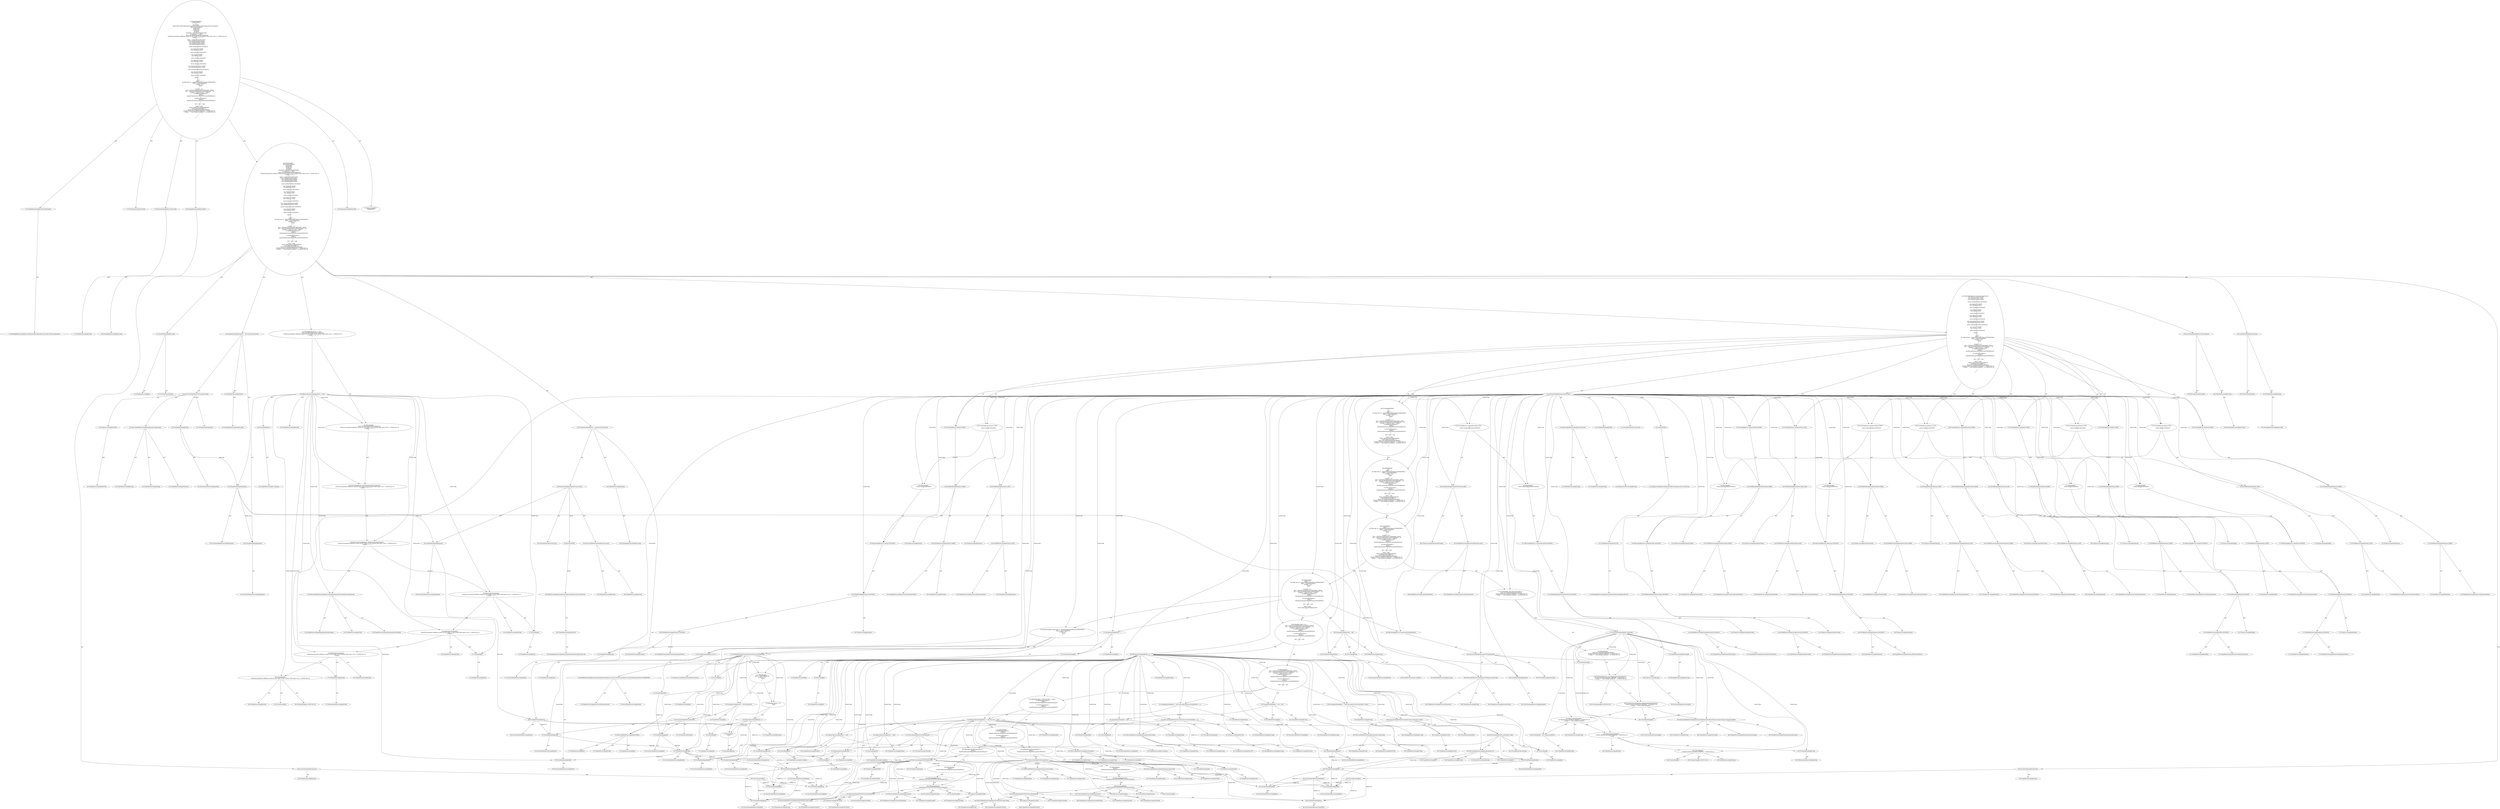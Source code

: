 digraph "parseString#?,String" {
0 [label="27:CtTypeReferenceImpl@StatisticalParameter" shape=ellipse]
1 [label="27:CtPackageReferenceImpl@org.optimizationBenchmarking.utils.math.statistics.parameters" shape=ellipse]
2 [label="27:CtVirtualElement@parseString" shape=ellipse]
3 [label="27:CtParameterImpl@final String string" shape=ellipse]
4 [label="27:CtTypeReferenceImpl@String" shape=ellipse]
5 [label="28:CtTypeReferenceImpl@Exception" shape=ellipse]
6 [label="28:CtPackageReferenceImpl@java.lang" shape=ellipse]
7 [label="29:CtTypeReferenceImpl@String" shape=ellipse]
8 [label="29:CtPackageReferenceImpl@java.lang" shape=ellipse]
9 [label="29:CtVirtualElement@prepared" shape=ellipse]
10 [label="29:CtLocalVariableImpl@final String prepared" shape=ellipse]
11 [label="30:CtTypeReferenceImpl@String" shape=ellipse]
12 [label="30:CtPackageReferenceImpl@java.lang" shape=ellipse]
13 [label="30:CtVirtualElement@lower" shape=ellipse]
14 [label="30:CtLocalVariableImpl@String lower" shape=ellipse]
15 [label="30:CtVirtualElement@first" shape=ellipse]
16 [label="30:CtLocalVariableImpl@String first" shape=ellipse]
17 [label="30:CtTypeReferenceImpl@String" shape=ellipse]
18 [label="30:CtVirtualElement@last" shape=ellipse]
19 [label="30:CtLocalVariableImpl@String last" shape=ellipse]
20 [label="30:CtTypeReferenceImpl@String" shape=ellipse]
21 [label="31:CtTypeReferenceImpl@int" shape=ellipse]
22 [label="31:CtVirtualElement@index" shape=ellipse]
23 [label="31:CtLocalVariableImpl@int index" shape=ellipse]
24 [label="33:CtVariableWriteImpl@prepared" shape=ellipse]
25 [label="33:CtLocalVariableReferenceImpl@prepared" shape=ellipse]
26 [label="33:CtExecutableReferenceImpl@prepare(java.lang.String)" shape=ellipse]
27 [label="33:CtTypeReferenceImpl@TextUtils" shape=ellipse]
28 [label="33:CtTypeReferenceImpl@String" shape=ellipse]
29 [label="33:CtTypeReferenceImpl@String" shape=ellipse]
30 [label="33:CtVirtualElement@prepare" shape=ellipse]
31 [label="33:CtTypeAccessImpl@TextUtils" shape=ellipse]
32 [label="33:CtTypeReferenceImpl@TextUtils" shape=ellipse]
33 [label="33:CtVariableReadImpl@string" shape=ellipse]
34 [label="33:CtParameterReferenceImpl@string" shape=ellipse]
35 [label="33:CtInvocationImpl@TextUtils.prepare(string)" shape=ellipse]
36 [label="33:CtTypeReferenceImpl@String" shape=ellipse]
37 [label="33:CtPackageReferenceImpl@java.lang" shape=ellipse]
38 [label="33:CtAssignmentImpl@prepared = TextUtils.prepare(string)" shape=ellipse]
39 [label="34:CtVariableReadImpl@prepared" shape=ellipse]
40 [label="34:CtLocalVariableReferenceImpl@prepared" shape=ellipse]
41 [label="34:CtLiteralImpl@null" shape=ellipse]
42 [label="34:CtTypeReferenceImpl@<nulltype>" shape=ellipse]
43 [label="34:CtBinaryOperatorImpl@prepared == null" shape=ellipse]
44 [label="34:CtTypeReferenceImpl@boolean" shape=ellipse]
45 [label="35:CtExecutableReferenceImpl@java.lang.IllegalArgumentException(java.lang.String)" shape=ellipse]
46 [label="35:CtTypeReferenceImpl@IllegalArgumentException" shape=ellipse]
47 [label="35:CtTypeReferenceImpl@IllegalArgumentException" shape=ellipse]
48 [label="35:CtTypeReferenceImpl@String" shape=ellipse]
49 [label="36:CtLiteralImpl@// 
\"Statistical parameter definition cannot be null, empty, or just contain white space, but is '\"// $NON-NLS-1$
" shape=ellipse]
50 [label="36:CtTypeReferenceImpl@String" shape=ellipse]
51 [label="35:CtCommentImpl@// " shape=ellipse]
52 [label="36:CtCommentImpl@// $NON-NLS-1$" shape=ellipse]
53 [label="37:CtVariableReadImpl@string" shape=ellipse]
54 [label="37:CtParameterReferenceImpl@string" shape=ellipse]
55 [label="35:CtBinaryOperatorImpl@(// 
\"Statistical parameter definition cannot be null, empty, or just contain white space, but is '\"// $NON-NLS-1$
 + string)" shape=ellipse]
56 [label="35:CtTypeReferenceImpl@String" shape=ellipse]
57 [label="37:CtLiteralImpl@'\''" shape=ellipse]
58 [label="37:CtTypeReferenceImpl@char" shape=ellipse]
59 [label="35:CtBinaryOperatorImpl@((// 
\"Statistical parameter definition cannot be null, empty, or just contain white space, but is '\"// $NON-NLS-1$
 + string) + '\'')" shape=ellipse]
60 [label="35:CtTypeReferenceImpl@String" shape=ellipse]
61 [label="37:CtLiteralImpl@'.'" shape=ellipse]
62 [label="37:CtTypeReferenceImpl@char" shape=ellipse]
63 [label="35:CtBinaryOperatorImpl@((// 
\"Statistical parameter definition cannot be null, empty, or just contain white space, but is '\"// $NON-NLS-1$
 + string) + '\'') + '.'" shape=ellipse]
64 [label="35:CtTypeReferenceImpl@String" shape=ellipse]
65 [label="35:CtConstructorCallImpl@new IllegalArgumentException(((// 
\"Statistical parameter definition cannot be null, empty, or just contain white space, but is '\"// $NON-NLS-1$
 + string) + '\'') + '.')" shape=ellipse]
66 [label="35:CtThrowImpl@throw new IllegalArgumentException(((// 
\"Statistical parameter definition cannot be null, empty, or just contain white space, but is '\"// $NON-NLS-1$
 + string) + '\'') + '.')" shape=ellipse]
67 [label="34:CtBlockImpl@\{
    throw new IllegalArgumentException(((// 
    \"Statistical parameter definition cannot be null, empty, or just contain white space, but is '\"// $NON-NLS-1$
     + string) + '\'') + '.');
\}" shape=ellipse]
68 [label="34:CtIfImpl@if (prepared == null) \{
    throw new IllegalArgumentException(((// 
    \"Statistical parameter definition cannot be null, empty, or just contain white space, but is '\"// $NON-NLS-1$
     + string) + '\'') + '.');
\}" shape=ellipse]
69 [label="40:CtVariableWriteImpl@lower" shape=ellipse]
70 [label="40:CtLocalVariableReferenceImpl@lower" shape=ellipse]
71 [label="40:CtExecutableReferenceImpl@toLowerCase()" shape=ellipse]
72 [label="40:CtTypeReferenceImpl@String" shape=ellipse]
73 [label="40:CtTypeReferenceImpl@String" shape=ellipse]
74 [label="40:CtVirtualElement@toLowerCase" shape=ellipse]
75 [label="40:CtVariableReadImpl@prepared" shape=ellipse]
76 [label="40:CtLocalVariableReferenceImpl@prepared" shape=ellipse]
77 [label="40:CtInvocationImpl@prepared.toLowerCase()" shape=ellipse]
78 [label="40:CtTypeReferenceImpl@String" shape=ellipse]
79 [label="40:CtPackageReferenceImpl@java.lang" shape=ellipse]
80 [label="40:CtAssignmentImpl@lower = prepared.toLowerCase()" shape=ellipse]
81 [label="41:CtExecutableReferenceImpl@toLowerCase()" shape=ellipse]
82 [label="41:CtTypeReferenceImpl@String" shape=ellipse]
83 [label="41:CtTypeReferenceImpl@String" shape=ellipse]
84 [label="41:CtVirtualElement@toLowerCase" shape=ellipse]
85 [label="41:CtVariableReadImpl@string" shape=ellipse]
86 [label="41:CtParameterReferenceImpl@string" shape=ellipse]
87 [label="41:CtInvocationImpl@string.toLowerCase()" shape=ellipse]
88 [label="42:CtFieldReferenceImpl@ArithmeticMean.SHORT" shape=ellipse]
89 [label="42:CtTypeReferenceImpl@ArithmeticMean" shape=ellipse]
90 [label="42:CtTypeReferenceImpl@StatisticalParameterParser" shape=ellipse]
91 [label="42:CtFieldReadImpl@ArithmeticMean.SHORT" shape=ellipse]
92 [label="42:CtTypeAccessImpl@ArithmeticMean" shape=ellipse]
93 [label="42:CtCaseImpl@case ArithmeticMean.SHORT :" shape=ellipse]
94 [label="43:CtFieldReferenceImpl@ArithmeticMean.LONG" shape=ellipse]
95 [label="43:CtTypeReferenceImpl@ArithmeticMean" shape=ellipse]
96 [label="43:CtTypeReferenceImpl@StatisticalParameterParser" shape=ellipse]
97 [label="43:CtFieldReadImpl@ArithmeticMean.LONG" shape=ellipse]
98 [label="43:CtTypeAccessImpl@ArithmeticMean" shape=ellipse]
99 [label="43:CtCaseImpl@case ArithmeticMean.LONG :" shape=ellipse]
100 [label="44:CtFieldReferenceImpl@ArithmeticMean.OTHER" shape=ellipse]
101 [label="44:CtTypeReferenceImpl@ArithmeticMean" shape=ellipse]
102 [label="44:CtTypeReferenceImpl@StatisticalParameterParser" shape=ellipse]
103 [label="44:CtFieldReadImpl@ArithmeticMean.OTHER" shape=ellipse]
104 [label="44:CtTypeAccessImpl@ArithmeticMean" shape=ellipse]
105 [label="45:CtFieldReferenceImpl@ArithmeticMean.INSTANCE" shape=ellipse]
106 [label="45:CtTypeReferenceImpl@ArithmeticMean" shape=ellipse]
107 [label="45:CtTypeReferenceImpl@StatisticalParameterParser" shape=ellipse]
108 [label="45:CtFieldReadImpl@ArithmeticMean.INSTANCE" shape=ellipse]
109 [label="45:CtTypeAccessImpl@ArithmeticMean" shape=ellipse]
110 [label="45:CtReturnImpl@return ArithmeticMean.INSTANCE" shape=ellipse]
111 [label="44:CtBlockImpl@\{
    return ArithmeticMean.INSTANCE;
\}" shape=ellipse]
112 [label="44:CtCaseImpl@case ArithmeticMean.OTHER :
    \{
        return ArithmeticMean.INSTANCE;
    \}" shape=ellipse]
113 [label="47:CtFieldReferenceImpl@Maximum.SHORT" shape=ellipse]
114 [label="47:CtTypeReferenceImpl@Maximum" shape=ellipse]
115 [label="47:CtTypeReferenceImpl@StatisticalParameterParser" shape=ellipse]
116 [label="47:CtFieldReadImpl@Maximum.SHORT" shape=ellipse]
117 [label="47:CtTypeAccessImpl@Maximum" shape=ellipse]
118 [label="47:CtCaseImpl@case Maximum.SHORT :" shape=ellipse]
119 [label="48:CtFieldReferenceImpl@Maximum.LONG" shape=ellipse]
120 [label="48:CtTypeReferenceImpl@Maximum" shape=ellipse]
121 [label="48:CtTypeReferenceImpl@StatisticalParameterParser" shape=ellipse]
122 [label="48:CtFieldReadImpl@Maximum.LONG" shape=ellipse]
123 [label="48:CtTypeAccessImpl@Maximum" shape=ellipse]
124 [label="49:CtFieldReferenceImpl@Maximum.INSTANCE" shape=ellipse]
125 [label="49:CtTypeReferenceImpl@Maximum" shape=ellipse]
126 [label="49:CtTypeReferenceImpl@StatisticalParameterParser" shape=ellipse]
127 [label="49:CtFieldReadImpl@Maximum.INSTANCE" shape=ellipse]
128 [label="49:CtTypeAccessImpl@Maximum" shape=ellipse]
129 [label="49:CtReturnImpl@return Maximum.INSTANCE" shape=ellipse]
130 [label="48:CtBlockImpl@\{
    return Maximum.INSTANCE;
\}" shape=ellipse]
131 [label="48:CtCaseImpl@case Maximum.LONG :
    \{
        return Maximum.INSTANCE;
    \}" shape=ellipse]
132 [label="51:CtFieldReferenceImpl@Median.SHORT" shape=ellipse]
133 [label="51:CtTypeReferenceImpl@Median" shape=ellipse]
134 [label="51:CtTypeReferenceImpl@StatisticalParameterParser" shape=ellipse]
135 [label="51:CtFieldReadImpl@Median.SHORT" shape=ellipse]
136 [label="51:CtTypeAccessImpl@Median" shape=ellipse]
137 [label="51:CtCaseImpl@case Median.SHORT :" shape=ellipse]
138 [label="52:CtFieldReferenceImpl@Median.LONG" shape=ellipse]
139 [label="52:CtTypeReferenceImpl@Median" shape=ellipse]
140 [label="52:CtTypeReferenceImpl@StatisticalParameterParser" shape=ellipse]
141 [label="52:CtFieldReadImpl@Median.LONG" shape=ellipse]
142 [label="52:CtTypeAccessImpl@Median" shape=ellipse]
143 [label="53:CtFieldReferenceImpl@Median.INSTANCE" shape=ellipse]
144 [label="53:CtTypeReferenceImpl@Median" shape=ellipse]
145 [label="53:CtTypeReferenceImpl@StatisticalParameterParser" shape=ellipse]
146 [label="53:CtFieldReadImpl@Median.INSTANCE" shape=ellipse]
147 [label="53:CtTypeAccessImpl@Median" shape=ellipse]
148 [label="53:CtReturnImpl@return Median.INSTANCE" shape=ellipse]
149 [label="52:CtBlockImpl@\{
    return Median.INSTANCE;
\}" shape=ellipse]
150 [label="52:CtCaseImpl@case Median.LONG :
    \{
        return Median.INSTANCE;
    \}" shape=ellipse]
151 [label="55:CtFieldReferenceImpl@Minimum.SHORT" shape=ellipse]
152 [label="55:CtTypeReferenceImpl@Minimum" shape=ellipse]
153 [label="55:CtTypeReferenceImpl@StatisticalParameterParser" shape=ellipse]
154 [label="55:CtFieldReadImpl@Minimum.SHORT" shape=ellipse]
155 [label="55:CtTypeAccessImpl@Minimum" shape=ellipse]
156 [label="55:CtCaseImpl@case Minimum.SHORT :" shape=ellipse]
157 [label="56:CtFieldReferenceImpl@Minimum.LONG" shape=ellipse]
158 [label="56:CtTypeReferenceImpl@Minimum" shape=ellipse]
159 [label="56:CtTypeReferenceImpl@StatisticalParameterParser" shape=ellipse]
160 [label="56:CtFieldReadImpl@Minimum.LONG" shape=ellipse]
161 [label="56:CtTypeAccessImpl@Minimum" shape=ellipse]
162 [label="57:CtFieldReferenceImpl@Minimum.INSTANCE" shape=ellipse]
163 [label="57:CtTypeReferenceImpl@Minimum" shape=ellipse]
164 [label="57:CtTypeReferenceImpl@StatisticalParameterParser" shape=ellipse]
165 [label="57:CtFieldReadImpl@Minimum.INSTANCE" shape=ellipse]
166 [label="57:CtTypeAccessImpl@Minimum" shape=ellipse]
167 [label="57:CtReturnImpl@return Minimum.INSTANCE" shape=ellipse]
168 [label="56:CtBlockImpl@\{
    return Minimum.INSTANCE;
\}" shape=ellipse]
169 [label="56:CtCaseImpl@case Minimum.LONG :
    \{
        return Minimum.INSTANCE;
    \}" shape=ellipse]
170 [label="59:CtFieldReferenceImpl@StandardDeviation.SHORT" shape=ellipse]
171 [label="59:CtTypeReferenceImpl@StandardDeviation" shape=ellipse]
172 [label="59:CtTypeReferenceImpl@StatisticalParameterParser" shape=ellipse]
173 [label="59:CtFieldReadImpl@StandardDeviation.SHORT" shape=ellipse]
174 [label="59:CtTypeAccessImpl@StandardDeviation" shape=ellipse]
175 [label="59:CtCaseImpl@case StandardDeviation.SHORT :" shape=ellipse]
176 [label="60:CtFieldReferenceImpl@StandardDeviation.LONG" shape=ellipse]
177 [label="60:CtTypeReferenceImpl@StandardDeviation" shape=ellipse]
178 [label="60:CtTypeReferenceImpl@StatisticalParameterParser" shape=ellipse]
179 [label="60:CtFieldReadImpl@StandardDeviation.LONG" shape=ellipse]
180 [label="60:CtTypeAccessImpl@StandardDeviation" shape=ellipse]
181 [label="61:CtFieldReferenceImpl@StandardDeviation.INSTANCE" shape=ellipse]
182 [label="61:CtTypeReferenceImpl@StandardDeviation" shape=ellipse]
183 [label="61:CtTypeReferenceImpl@StatisticalParameterParser" shape=ellipse]
184 [label="61:CtFieldReadImpl@StandardDeviation.INSTANCE" shape=ellipse]
185 [label="61:CtTypeAccessImpl@StandardDeviation" shape=ellipse]
186 [label="61:CtReturnImpl@return StandardDeviation.INSTANCE" shape=ellipse]
187 [label="60:CtBlockImpl@\{
    return StandardDeviation.INSTANCE;
\}" shape=ellipse]
188 [label="60:CtCaseImpl@case StandardDeviation.LONG :
    \{
        return StandardDeviation.INSTANCE;
    \}" shape=ellipse]
189 [label="63:CtFieldReferenceImpl@Variance.SHORT" shape=ellipse]
190 [label="63:CtTypeReferenceImpl@Variance" shape=ellipse]
191 [label="63:CtTypeReferenceImpl@StatisticalParameterParser" shape=ellipse]
192 [label="63:CtFieldReadImpl@Variance.SHORT" shape=ellipse]
193 [label="63:CtTypeAccessImpl@Variance" shape=ellipse]
194 [label="63:CtCaseImpl@case Variance.SHORT :" shape=ellipse]
195 [label="64:CtFieldReferenceImpl@Variance.LONG" shape=ellipse]
196 [label="64:CtTypeReferenceImpl@Variance" shape=ellipse]
197 [label="64:CtTypeReferenceImpl@StatisticalParameterParser" shape=ellipse]
198 [label="64:CtFieldReadImpl@Variance.LONG" shape=ellipse]
199 [label="64:CtTypeAccessImpl@Variance" shape=ellipse]
200 [label="65:CtFieldReferenceImpl@Variance.INSTANCE" shape=ellipse]
201 [label="65:CtTypeReferenceImpl@Variance" shape=ellipse]
202 [label="65:CtTypeReferenceImpl@StatisticalParameterParser" shape=ellipse]
203 [label="65:CtFieldReadImpl@Variance.INSTANCE" shape=ellipse]
204 [label="65:CtTypeAccessImpl@Variance" shape=ellipse]
205 [label="65:CtReturnImpl@return Variance.INSTANCE" shape=ellipse]
206 [label="64:CtBlockImpl@\{
    return Variance.INSTANCE;
\}" shape=ellipse]
207 [label="64:CtCaseImpl@case Variance.LONG :
    \{
        return Variance.INSTANCE;
    \}" shape=ellipse]
208 [label="71:CtVariableWriteImpl@index" shape=ellipse]
209 [label="71:CtLocalVariableReferenceImpl@index" shape=ellipse]
210 [label="71:CtLiteralImpl@1" shape=ellipse]
211 [label="71:CtTypeReferenceImpl@int" shape=ellipse]
212 [label="71:CtUnaryOperatorImpl@-1" shape=ellipse]
213 [label="71:CtTypeReferenceImpl@int" shape=ellipse]
214 [label="71:CtTypeReferenceImpl@int" shape=ellipse]
215 [label="71:CtAssignmentImpl@index = -1" shape=ellipse]
216 [label="72:CtTypeReferenceImpl@char" shape=ellipse]
217 [label="72:CtVirtualElement@ch" shape=ellipse]
218 [label="72:CtLocalVariableImpl@final char ch" shape=ellipse]
219 [label="72:CtFieldReferenceImpl@org.optimizationBenchmarking.utils.math.statistics.parameters.StatisticalParameterParser.SEPARATORS" shape=ellipse]
220 [label="72:CtTypeReferenceImpl@StatisticalParameterParser" shape=ellipse]
221 [label="72:CtArrayTypeReferenceImpl@char[]" shape=ellipse]
222 [label="72:CtFieldReadImpl@StatisticalParameterParser.SEPARATORS" shape=ellipse]
223 [label="72:CtTypeAccessImpl@StatisticalParameterParser" shape=ellipse]
224 [label="73:CtVariableWriteImpl@index" shape=ellipse]
225 [label="73:CtLocalVariableReferenceImpl@index" shape=ellipse]
226 [label="73:CtExecutableReferenceImpl@indexOf(int)" shape=ellipse]
227 [label="73:CtTypeReferenceImpl@String" shape=ellipse]
228 [label="73:CtTypeReferenceImpl@int" shape=ellipse]
229 [label="73:CtTypeReferenceImpl@int" shape=ellipse]
230 [label="73:CtVirtualElement@indexOf" shape=ellipse]
231 [label="73:CtVariableReadImpl@lower" shape=ellipse]
232 [label="73:CtLocalVariableReferenceImpl@lower" shape=ellipse]
233 [label="73:CtVariableReadImpl@ch" shape=ellipse]
234 [label="73:CtLocalVariableReferenceImpl@ch" shape=ellipse]
235 [label="73:CtInvocationImpl@lower.indexOf(ch)" shape=ellipse]
236 [label="73:CtTypeReferenceImpl@int" shape=ellipse]
237 [label="73:CtAssignmentImpl@index = lower.indexOf(ch)" shape=ellipse]
238 [label="74:CtVariableReadImpl@index" shape=ellipse]
239 [label="74:CtLocalVariableReferenceImpl@index" shape=ellipse]
240 [label="74:CtLiteralImpl@0" shape=ellipse]
241 [label="74:CtTypeReferenceImpl@int" shape=ellipse]
242 [label="74:CtBinaryOperatorImpl@index > 0" shape=ellipse]
243 [label="74:CtTypeReferenceImpl@boolean" shape=ellipse]
244 [label="75:CtBreakImpl@break" shape=ellipse]
245 [label="74:CtBlockImpl@\{
    break;
\}" shape=ellipse]
246 [label="74:CtIfImpl@if (index > 0) \{
    break;
\}" shape=ellipse]
247 [label="72:CtBlockImpl@\{
    index = lower.indexOf(ch);
    if (index > 0) \{
        break;
    \}
\}" shape=ellipse]
248 [label="72:CtForEachImpl@for (final char ch : StatisticalParameterParser.SEPARATORS) \{
    index = lower.indexOf(ch);
    if (index > 0) \{
        break;
    \}
\}" shape=ellipse]
249 [label="79:CtVariableReadImpl@index" shape=ellipse]
250 [label="79:CtLocalVariableReferenceImpl@index" shape=ellipse]
251 [label="79:CtLiteralImpl@0" shape=ellipse]
252 [label="79:CtTypeReferenceImpl@int" shape=ellipse]
253 [label="79:CtBinaryOperatorImpl@index > 0" shape=ellipse]
254 [label="79:CtTypeReferenceImpl@boolean" shape=ellipse]
255 [label="80:CtVariableWriteImpl@first" shape=ellipse]
256 [label="80:CtLocalVariableReferenceImpl@first" shape=ellipse]
257 [label="80:CtExecutableReferenceImpl@prepare(java.lang.String)" shape=ellipse]
258 [label="80:CtTypeReferenceImpl@TextUtils" shape=ellipse]
259 [label="80:CtTypeReferenceImpl@String" shape=ellipse]
260 [label="80:CtTypeReferenceImpl@String" shape=ellipse]
261 [label="80:CtVirtualElement@prepare" shape=ellipse]
262 [label="80:CtTypeAccessImpl@TextUtils" shape=ellipse]
263 [label="80:CtTypeReferenceImpl@TextUtils" shape=ellipse]
264 [label="80:CtExecutableReferenceImpl@substring(int,int)" shape=ellipse]
265 [label="80:CtTypeReferenceImpl@String" shape=ellipse]
266 [label="80:CtTypeReferenceImpl@String" shape=ellipse]
267 [label="80:CtTypeReferenceImpl@int" shape=ellipse]
268 [label="80:CtTypeReferenceImpl@int" shape=ellipse]
269 [label="80:CtVirtualElement@substring" shape=ellipse]
270 [label="80:CtVariableReadImpl@lower" shape=ellipse]
271 [label="80:CtLocalVariableReferenceImpl@lower" shape=ellipse]
272 [label="80:CtLiteralImpl@0" shape=ellipse]
273 [label="80:CtTypeReferenceImpl@int" shape=ellipse]
274 [label="80:CtVariableReadImpl@index" shape=ellipse]
275 [label="80:CtLocalVariableReferenceImpl@index" shape=ellipse]
276 [label="80:CtInvocationImpl@lower.substring(0, index)" shape=ellipse]
277 [label="80:CtInvocationImpl@TextUtils.prepare(lower.substring(0, index))" shape=ellipse]
278 [label="80:CtTypeReferenceImpl@String" shape=ellipse]
279 [label="80:CtPackageReferenceImpl@java.lang" shape=ellipse]
280 [label="80:CtAssignmentImpl@first = TextUtils.prepare(lower.substring(0, index))" shape=ellipse]
281 [label="81:CtVariableWriteImpl@last" shape=ellipse]
282 [label="81:CtLocalVariableReferenceImpl@last" shape=ellipse]
283 [label="81:CtExecutableReferenceImpl@prepare(java.lang.String)" shape=ellipse]
284 [label="81:CtTypeReferenceImpl@TextUtils" shape=ellipse]
285 [label="81:CtTypeReferenceImpl@String" shape=ellipse]
286 [label="81:CtTypeReferenceImpl@String" shape=ellipse]
287 [label="81:CtVirtualElement@prepare" shape=ellipse]
288 [label="81:CtTypeAccessImpl@TextUtils" shape=ellipse]
289 [label="81:CtTypeReferenceImpl@TextUtils" shape=ellipse]
290 [label="81:CtExecutableReferenceImpl@substring(int)" shape=ellipse]
291 [label="81:CtTypeReferenceImpl@String" shape=ellipse]
292 [label="81:CtTypeReferenceImpl@String" shape=ellipse]
293 [label="81:CtTypeReferenceImpl@int" shape=ellipse]
294 [label="81:CtVirtualElement@substring" shape=ellipse]
295 [label="81:CtVariableReadImpl@lower" shape=ellipse]
296 [label="81:CtLocalVariableReferenceImpl@lower" shape=ellipse]
297 [label="81:CtVariableReadImpl@index" shape=ellipse]
298 [label="81:CtLocalVariableReferenceImpl@index" shape=ellipse]
299 [label="81:CtLiteralImpl@1" shape=ellipse]
300 [label="81:CtTypeReferenceImpl@int" shape=ellipse]
301 [label="81:CtBinaryOperatorImpl@index + 1" shape=ellipse]
302 [label="81:CtTypeReferenceImpl@int" shape=ellipse]
303 [label="81:CtInvocationImpl@lower.substring(index + 1)" shape=ellipse]
304 [label="81:CtInvocationImpl@TextUtils.prepare(lower.substring(index + 1))" shape=ellipse]
305 [label="81:CtTypeReferenceImpl@String" shape=ellipse]
306 [label="81:CtPackageReferenceImpl@java.lang" shape=ellipse]
307 [label="81:CtAssignmentImpl@last = TextUtils.prepare(lower.substring(index + 1))" shape=ellipse]
308 [label="82:CtVariableReadImpl@first" shape=ellipse]
309 [label="82:CtLocalVariableReferenceImpl@first" shape=ellipse]
310 [label="82:CtLiteralImpl@null" shape=ellipse]
311 [label="82:CtTypeReferenceImpl@<nulltype>" shape=ellipse]
312 [label="82:CtBinaryOperatorImpl@(first != null)" shape=ellipse]
313 [label="82:CtTypeReferenceImpl@boolean" shape=ellipse]
314 [label="82:CtVariableReadImpl@last" shape=ellipse]
315 [label="82:CtLocalVariableReferenceImpl@last" shape=ellipse]
316 [label="82:CtLiteralImpl@null" shape=ellipse]
317 [label="82:CtTypeReferenceImpl@<nulltype>" shape=ellipse]
318 [label="82:CtBinaryOperatorImpl@(last != null)" shape=ellipse]
319 [label="82:CtTypeReferenceImpl@boolean" shape=ellipse]
320 [label="82:CtBinaryOperatorImpl@(first != null) && (last != null)" shape=ellipse]
321 [label="82:CtTypeReferenceImpl@boolean" shape=ellipse]
322 [label="83:CtExecutableReferenceImpl@equals(java.lang.String)" shape=ellipse]
323 [label="83:CtTypeReferenceImpl@SHORT" shape=ellipse]
324 [label="83:CtTypeReferenceImpl@boolean" shape=ellipse]
325 [label="83:CtTypeReferenceImpl@String" shape=ellipse]
326 [label="83:CtVirtualElement@equals" shape=ellipse]
327 [label="83:CtTypeAccessImpl@SHORT" shape=ellipse]
328 [label="83:CtTypeReferenceImpl@SHORT" shape=ellipse]
329 [label="83:CtVariableReadImpl@first" shape=ellipse]
330 [label="83:CtLocalVariableReferenceImpl@first" shape=ellipse]
331 [label="83:CtInvocationImpl@SHORT.equals(first)" shape=ellipse]
332 [label="84:CtExecutableReferenceImpl@getInstance()" shape=ellipse]
333 [label="84:CtTypeReferenceImpl@Quantile" shape=ellipse]
334 [label="84:CtTypeReferenceImpl@StatisticalParameter" shape=ellipse]
335 [label="84:CtVirtualElement@getInstance" shape=ellipse]
336 [label="84:CtTypeAccessImpl@Quantile" shape=ellipse]
337 [label="84:CtTypeReferenceImpl@Quantile" shape=ellipse]
338 [label="85:CtExecutableReferenceImpl@parseDouble(java.lang.String)" shape=ellipse]
339 [label="85:CtTypeReferenceImpl@INSTANCE" shape=ellipse]
340 [label="85:CtTypeReferenceImpl@String" shape=ellipse]
341 [label="85:CtVirtualElement@parseDouble" shape=ellipse]
342 [label="85:CtTypeAccessImpl@INSTANCE" shape=ellipse]
343 [label="85:CtTypeReferenceImpl@INSTANCE" shape=ellipse]
344 [label="85:CtVariableReadImpl@last" shape=ellipse]
345 [label="85:CtLocalVariableReferenceImpl@last" shape=ellipse]
346 [label="85:CtInvocationImpl@INSTANCE.parseDouble(last)" shape=ellipse]
347 [label="84:CtInvocationImpl@// 
Quantile.getInstance(INSTANCE.parseDouble(last))" shape=ellipse]
348 [label="84:CtCommentImpl@// " shape=ellipse]
349 [label="84:CtReturnImpl@return // 
Quantile.getInstance(INSTANCE.parseDouble(last))" shape=ellipse]
350 [label="83:CtBlockImpl@\{
    return // 
    Quantile.getInstance(INSTANCE.parseDouble(last));
\}" shape=ellipse]
351 [label="83:CtIfImpl@if (SHORT.equals(first)) \{
    return // 
    Quantile.getInstance(INSTANCE.parseDouble(last));
\}" shape=ellipse]
352 [label="87:CtExecutableReferenceImpl@equals(java.lang.String)" shape=ellipse]
353 [label="87:CtTypeReferenceImpl@LONG" shape=ellipse]
354 [label="87:CtTypeReferenceImpl@boolean" shape=ellipse]
355 [label="87:CtTypeReferenceImpl@String" shape=ellipse]
356 [label="87:CtVirtualElement@equals" shape=ellipse]
357 [label="87:CtTypeAccessImpl@LONG" shape=ellipse]
358 [label="87:CtTypeReferenceImpl@LONG" shape=ellipse]
359 [label="87:CtVariableReadImpl@last" shape=ellipse]
360 [label="87:CtLocalVariableReferenceImpl@last" shape=ellipse]
361 [label="87:CtInvocationImpl@LONG.equals(last)" shape=ellipse]
362 [label="88:CtExecutableReferenceImpl@getInstance()" shape=ellipse]
363 [label="88:CtTypeReferenceImpl@Quantile" shape=ellipse]
364 [label="88:CtTypeReferenceImpl@StatisticalParameter" shape=ellipse]
365 [label="88:CtVirtualElement@getInstance" shape=ellipse]
366 [label="88:CtTypeAccessImpl@Quantile" shape=ellipse]
367 [label="88:CtTypeReferenceImpl@Quantile" shape=ellipse]
368 [label="89:CtExecutableReferenceImpl@parseDouble(java.lang.String)" shape=ellipse]
369 [label="89:CtTypeReferenceImpl@INSTANCE" shape=ellipse]
370 [label="89:CtTypeReferenceImpl@String" shape=ellipse]
371 [label="89:CtVirtualElement@parseDouble" shape=ellipse]
372 [label="89:CtTypeAccessImpl@INSTANCE" shape=ellipse]
373 [label="89:CtTypeReferenceImpl@INSTANCE" shape=ellipse]
374 [label="89:CtVariableReadImpl@first" shape=ellipse]
375 [label="89:CtLocalVariableReferenceImpl@first" shape=ellipse]
376 [label="89:CtInvocationImpl@INSTANCE.parseDouble(first)" shape=ellipse]
377 [label="88:CtInvocationImpl@// 
Quantile.getInstance(INSTANCE.parseDouble(first))" shape=ellipse]
378 [label="88:CtCommentImpl@// " shape=ellipse]
379 [label="88:CtReturnImpl@return // 
Quantile.getInstance(INSTANCE.parseDouble(first))" shape=ellipse]
380 [label="87:CtBlockImpl@\{
    return // 
    Quantile.getInstance(INSTANCE.parseDouble(first));
\}" shape=ellipse]
381 [label="87:CtIfImpl@if (LONG.equals(last)) \{
    return // 
    Quantile.getInstance(INSTANCE.parseDouble(first));
\}" shape=ellipse]
382 [label="82:CtBlockImpl@\{
    if (SHORT.equals(first)) \{
        return // 
        Quantile.getInstance(INSTANCE.parseDouble(last));
    \}
    if (LONG.equals(last)) \{
        return // 
        Quantile.getInstance(INSTANCE.parseDouble(first));
    \}
\}" shape=ellipse]
383 [label="82:CtIfImpl@if ((first != null) && (last != null)) \{
    if (SHORT.equals(first)) \{
        return // 
        Quantile.getInstance(INSTANCE.parseDouble(last));
    \}
    if (LONG.equals(last)) \{
        return // 
        Quantile.getInstance(INSTANCE.parseDouble(first));
    \}
\}" shape=ellipse]
384 [label="92:CtVariableWriteImpl@first" shape=ellipse]
385 [label="92:CtLocalVariableReferenceImpl@first" shape=ellipse]
386 [label="92:CtVariableWriteImpl@last" shape=ellipse]
387 [label="92:CtLocalVariableReferenceImpl@last" shape=ellipse]
388 [label="92:CtLiteralImpl@null" shape=ellipse]
389 [label="92:CtTypeReferenceImpl@<nulltype>" shape=ellipse]
390 [label="92:CtTypeReferenceImpl@String" shape=ellipse]
391 [label="92:CtPackageReferenceImpl@java.lang" shape=ellipse]
392 [label="92:CtAssignmentImpl@last = null" shape=ellipse]
393 [label="92:CtTypeReferenceImpl@String" shape=ellipse]
394 [label="92:CtPackageReferenceImpl@java.lang" shape=ellipse]
395 [label="92:CtAssignmentImpl@first = last = null" shape=ellipse]
396 [label="79:CtBlockImpl@\{
    first = TextUtils.prepare(lower.substring(0, index));
    last = TextUtils.prepare(lower.substring(index + 1));
    if ((first != null) && (last != null)) \{
        if (SHORT.equals(first)) \{
            return // 
            Quantile.getInstance(INSTANCE.parseDouble(last));
        \}
        if (LONG.equals(last)) \{
            return // 
            Quantile.getInstance(INSTANCE.parseDouble(first));
        \}
    \}
    first = last = null;
\}" shape=ellipse]
397 [label="79:CtIfImpl@if (index > 0) \{
    first = TextUtils.prepare(lower.substring(0, index));
    last = TextUtils.prepare(lower.substring(index + 1));
    if ((first != null) && (last != null)) \{
        if (SHORT.equals(first)) \{
            return // 
            Quantile.getInstance(INSTANCE.parseDouble(last));
        \}
        if (LONG.equals(last)) \{
            return // 
            Quantile.getInstance(INSTANCE.parseDouble(first));
        \}
    \}
    first = last = null;
\}" shape=ellipse]
398 [label="94:CtVariableWriteImpl@lower" shape=ellipse]
399 [label="94:CtLocalVariableReferenceImpl@lower" shape=ellipse]
400 [label="94:CtLiteralImpl@null" shape=ellipse]
401 [label="94:CtTypeReferenceImpl@<nulltype>" shape=ellipse]
402 [label="94:CtTypeReferenceImpl@String" shape=ellipse]
403 [label="94:CtPackageReferenceImpl@java.lang" shape=ellipse]
404 [label="94:CtAssignmentImpl@lower = null" shape=ellipse]
405 [label="96:CtExecutableReferenceImpl@parseString(java.lang.String)" shape=ellipse]
406 [label="96:CtTypeReferenceImpl@InstanceParser" shape=ellipse]
407 [label="96:CtTypeReferenceImpl@StatisticalParameter" shape=ellipse]
408 [label="96:CtTypeReferenceImpl@String" shape=ellipse]
409 [label="96:CtVirtualElement@parseString" shape=ellipse]
410 [label="96:CtSuperAccessImpl@super" shape=ellipse]
411 [label="96:CtLocalVariableReferenceImpl@" shape=ellipse]
412 [label="96:CtVariableReadImpl@prepared" shape=ellipse]
413 [label="96:CtLocalVariableReferenceImpl@prepared" shape=ellipse]
414 [label="96:CtInvocationImpl@super.parseString(prepared)" shape=ellipse]
415 [label="96:CtReturnImpl@return super.parseString(prepared)" shape=ellipse]
416 [label="69:CtBlockImpl@\{
    index = -1;
    for (final char ch : StatisticalParameterParser.SEPARATORS) \{
        index = lower.indexOf(ch);
        if (index > 0) \{
            break;
        \}
    \}
    if (index > 0) \{
        first = TextUtils.prepare(lower.substring(0, index));
        last = TextUtils.prepare(lower.substring(index + 1));
        if ((first != null) && (last != null)) \{
            if (SHORT.equals(first)) \{
                return // 
                Quantile.getInstance(INSTANCE.parseDouble(last));
            \}
            if (LONG.equals(last)) \{
                return // 
                Quantile.getInstance(INSTANCE.parseDouble(first));
            \}
        \}
        first = last = null;
    \}
    lower = null;
    return super.parseString(prepared);
\}" shape=ellipse]
417 [label="97:CtVirtualElement@t" shape=ellipse]
418 [label="97:CtTypeReferenceImpl@Throwable" shape=ellipse]
419 [label="97:CtPackageReferenceImpl@java.lang" shape=ellipse]
420 [label="97:CtCatchVariableImpl@final Throwable t" shape=ellipse]
421 [label="98:CtExecutableReferenceImpl@java.lang.IllegalArgumentException(java.lang.String,java.lang.Throwable)" shape=ellipse]
422 [label="98:CtTypeReferenceImpl@IllegalArgumentException" shape=ellipse]
423 [label="98:CtTypeReferenceImpl@IllegalArgumentException" shape=ellipse]
424 [label="98:CtTypeReferenceImpl@String" shape=ellipse]
425 [label="98:CtTypeReferenceImpl@Throwable" shape=ellipse]
426 [label="99:CtLiteralImpl@// 
\"Invalid statistical parameter definition: '\"// $NON-NLS-1$
" shape=ellipse]
427 [label="99:CtTypeReferenceImpl@String" shape=ellipse]
428 [label="98:CtCommentImpl@// " shape=ellipse]
429 [label="99:CtCommentImpl@// $NON-NLS-1$" shape=ellipse]
430 [label="100:CtVariableReadImpl@string" shape=ellipse]
431 [label="100:CtParameterReferenceImpl@string" shape=ellipse]
432 [label="98:CtBinaryOperatorImpl@(// 
\"Invalid statistical parameter definition: '\"// $NON-NLS-1$
 + string)" shape=ellipse]
433 [label="98:CtTypeReferenceImpl@String" shape=ellipse]
434 [label="100:CtLiteralImpl@\"' (see causing exception).\"" shape=ellipse]
435 [label="100:CtTypeReferenceImpl@String" shape=ellipse]
436 [label="98:CtBinaryOperatorImpl@(// 
\"Invalid statistical parameter definition: '\"// $NON-NLS-1$
 + string) + \"' (see causing exception).\"" shape=ellipse]
437 [label="98:CtTypeReferenceImpl@String" shape=ellipse]
438 [label="100:CtVariableReadImpl@t" shape=ellipse]
439 [label="100:CtCatchVariableReferenceImpl@t" shape=ellipse]
440 [label="98:CtConstructorCallImpl@new IllegalArgumentException((// 
\"Invalid statistical parameter definition: '\"// $NON-NLS-1$
 + string) + \"' (see causing exception).\", t)" shape=ellipse]
441 [label="98:CtThrowImpl@throw new IllegalArgumentException((// 
\"Invalid statistical parameter definition: '\"// $NON-NLS-1$
 + string) + \"' (see causing exception).\", t)// $NON-NLS-1$
" shape=ellipse]
442 [label="100:CtCommentImpl@// $NON-NLS-1$" shape=ellipse]
443 [label="97:CtBlockImpl@\{
    throw new IllegalArgumentException((// 
    \"Invalid statistical parameter definition: '\"// $NON-NLS-1$
     + string) + \"' (see causing exception).\", t);// $NON-NLS-1$

\}" shape=ellipse]
444 [label="97:CtCatchImpl@ catch (final Throwable t) \{
    throw new IllegalArgumentException((// 
    \"Invalid statistical parameter definition: '\"// $NON-NLS-1$
     + string) + \"' (see causing exception).\", t);// $NON-NLS-1$

\}" shape=ellipse]
445 [label="69:CtTryImpl@try \{
    index = -1;
    for (final char ch : StatisticalParameterParser.SEPARATORS) \{
        index = lower.indexOf(ch);
        if (index > 0) \{
            break;
        \}
    \}
    if (index > 0) \{
        first = TextUtils.prepare(lower.substring(0, index));
        last = TextUtils.prepare(lower.substring(index + 1));
        if ((first != null) && (last != null)) \{
            if (SHORT.equals(first)) \{
                return // 
                Quantile.getInstance(INSTANCE.parseDouble(last));
            \}
            if (LONG.equals(last)) \{
                return // 
                Quantile.getInstance(INSTANCE.parseDouble(first));
            \}
        \}
        first = last = null;
    \}
    lower = null;
    return super.parseString(prepared);
\} catch (final Throwable t) \{
    throw new IllegalArgumentException((// 
    \"Invalid statistical parameter definition: '\"// $NON-NLS-1$
     + string) + \"' (see causing exception).\", t);// $NON-NLS-1$

\}" shape=ellipse]
446 [label="68:CtBlockImpl@\{
    try \{
        index = -1;
        for (final char ch : StatisticalParameterParser.SEPARATORS) \{
            index = lower.indexOf(ch);
            if (index > 0) \{
                break;
            \}
        \}
        if (index > 0) \{
            first = TextUtils.prepare(lower.substring(0, index));
            last = TextUtils.prepare(lower.substring(index + 1));
            if ((first != null) && (last != null)) \{
                if (SHORT.equals(first)) \{
                    return // 
                    Quantile.getInstance(INSTANCE.parseDouble(last));
                \}
                if (LONG.equals(last)) \{
                    return // 
                    Quantile.getInstance(INSTANCE.parseDouble(first));
                \}
            \}
            first = last = null;
        \}
        lower = null;
        return super.parseString(prepared);
    \} catch (final Throwable t) \{
        throw new IllegalArgumentException((// 
        \"Invalid statistical parameter definition: '\"// $NON-NLS-1$
         + string) + \"' (see causing exception).\", t);// $NON-NLS-1$

    \}
\}" shape=ellipse]
447 [label="68:CtCaseImpl@default :
    \{
        try \{
            index = -1;
            for (final char ch : StatisticalParameterParser.SEPARATORS) \{
                index = lower.indexOf(ch);
                if (index > 0) \{
                    break;
                \}
            \}
            if (index > 0) \{
                first = TextUtils.prepare(lower.substring(0, index));
                last = TextUtils.prepare(lower.substring(index + 1));
                if ((first != null) && (last != null)) \{
                    if (SHORT.equals(first)) \{
                        return // 
                        Quantile.getInstance(INSTANCE.parseDouble(last));
                    \}
                    if (LONG.equals(last)) \{
                        return // 
                        Quantile.getInstance(INSTANCE.parseDouble(first));
                    \}
                \}
                first = last = null;
            \}
            lower = null;
            return super.parseString(prepared);
        \} catch (final Throwable t) \{
            throw new IllegalArgumentException((// 
            \"Invalid statistical parameter definition: '\"// $NON-NLS-1$
             + string) + \"' (see causing exception).\", t);// $NON-NLS-1$

        \}
    \}" shape=ellipse]
448 [label="41:CtSwitchImpl@switch (string.toLowerCase()) \{
    case ArithmeticMean.SHORT :
    case ArithmeticMean.LONG :
    case ArithmeticMean.OTHER :
        \{
            return ArithmeticMean.INSTANCE;
        \}
    case Maximum.SHORT :
    case Maximum.LONG :
        \{
            return Maximum.INSTANCE;
        \}
    case Median.SHORT :
    case Median.LONG :
        \{
            return Median.INSTANCE;
        \}
    case Minimum.SHORT :
    case Minimum.LONG :
        \{
            return Minimum.INSTANCE;
        \}
    case StandardDeviation.SHORT :
    case StandardDeviation.LONG :
        \{
            return StandardDeviation.INSTANCE;
        \}
    case Variance.SHORT :
    case Variance.LONG :
        \{
            return Variance.INSTANCE;
        \}
    default :
        \{
            try \{
                index = -1;
                for (final char ch : StatisticalParameterParser.SEPARATORS) \{
                    index = lower.indexOf(ch);
                    if (index > 0) \{
                        break;
                    \}
                \}
                if (index > 0) \{
                    first = TextUtils.prepare(lower.substring(0, index));
                    last = TextUtils.prepare(lower.substring(index + 1));
                    if ((first != null) && (last != null)) \{
                        if (SHORT.equals(first)) \{
                            return // 
                            Quantile.getInstance(INSTANCE.parseDouble(last));
                        \}
                        if (LONG.equals(last)) \{
                            return // 
                            Quantile.getInstance(INSTANCE.parseDouble(first));
                        \}
                    \}
                    first = last = null;
                \}
                lower = null;
                return super.parseString(prepared);
            \} catch (final Throwable t) \{
                throw new IllegalArgumentException((// 
                \"Invalid statistical parameter definition: '\"// $NON-NLS-1$
                 + string) + \"' (see causing exception).\", t);// $NON-NLS-1$

            \}
        \}
\}" shape=ellipse]
449 [label="28:CtBlockImpl@\{
    final String prepared;
    String lower;
    String first;
    String last;
    int index;
    prepared = TextUtils.prepare(string);
    if (prepared == null) \{
        throw new IllegalArgumentException(((// 
        \"Statistical parameter definition cannot be null, empty, or just contain white space, but is '\"// $NON-NLS-1$
         + string) + '\'') + '.');
    \}
    lower = prepared.toLowerCase();
    switch (string.toLowerCase()) \{
        case ArithmeticMean.SHORT :
        case ArithmeticMean.LONG :
        case ArithmeticMean.OTHER :
            \{
                return ArithmeticMean.INSTANCE;
            \}
        case Maximum.SHORT :
        case Maximum.LONG :
            \{
                return Maximum.INSTANCE;
            \}
        case Median.SHORT :
        case Median.LONG :
            \{
                return Median.INSTANCE;
            \}
        case Minimum.SHORT :
        case Minimum.LONG :
            \{
                return Minimum.INSTANCE;
            \}
        case StandardDeviation.SHORT :
        case StandardDeviation.LONG :
            \{
                return StandardDeviation.INSTANCE;
            \}
        case Variance.SHORT :
        case Variance.LONG :
            \{
                return Variance.INSTANCE;
            \}
        default :
            \{
                try \{
                    index = -1;
                    for (final char ch : StatisticalParameterParser.SEPARATORS) \{
                        index = lower.indexOf(ch);
                        if (index > 0) \{
                            break;
                        \}
                    \}
                    if (index > 0) \{
                        first = TextUtils.prepare(lower.substring(0, index));
                        last = TextUtils.prepare(lower.substring(index + 1));
                        if ((first != null) && (last != null)) \{
                            if (SHORT.equals(first)) \{
                                return // 
                                Quantile.getInstance(INSTANCE.parseDouble(last));
                            \}
                            if (LONG.equals(last)) \{
                                return // 
                                Quantile.getInstance(INSTANCE.parseDouble(first));
                            \}
                        \}
                        first = last = null;
                    \}
                    lower = null;
                    return super.parseString(prepared);
                \} catch (final Throwable t) \{
                    throw new IllegalArgumentException((// 
                    \"Invalid statistical parameter definition: '\"// $NON-NLS-1$
                     + string) + \"' (see causing exception).\", t);// $NON-NLS-1$

                \}
            \}
    \}
\}" shape=ellipse]
450 [label="27:CtMethodImpl@/**
 * \{@inheritDoc \}
 */
@Override
public final StatisticalParameter parseString(final String string) throws Exception \{
    final String prepared;
    String lower;
    String first;
    String last;
    int index;
    prepared = TextUtils.prepare(string);
    if (prepared == null) \{
        throw new IllegalArgumentException(((// 
        \"Statistical parameter definition cannot be null, empty, or just contain white space, but is '\"// $NON-NLS-1$
         + string) + '\'') + '.');
    \}
    lower = prepared.toLowerCase();
    switch (string.toLowerCase()) \{
        case ArithmeticMean.SHORT :
        case ArithmeticMean.LONG :
        case ArithmeticMean.OTHER :
            \{
                return ArithmeticMean.INSTANCE;
            \}
        case Maximum.SHORT :
        case Maximum.LONG :
            \{
                return Maximum.INSTANCE;
            \}
        case Median.SHORT :
        case Median.LONG :
            \{
                return Median.INSTANCE;
            \}
        case Minimum.SHORT :
        case Minimum.LONG :
            \{
                return Minimum.INSTANCE;
            \}
        case StandardDeviation.SHORT :
        case StandardDeviation.LONG :
            \{
                return StandardDeviation.INSTANCE;
            \}
        case Variance.SHORT :
        case Variance.LONG :
            \{
                return Variance.INSTANCE;
            \}
        default :
            \{
                try \{
                    index = -1;
                    for (final char ch : StatisticalParameterParser.SEPARATORS) \{
                        index = lower.indexOf(ch);
                        if (index > 0) \{
                            break;
                        \}
                    \}
                    if (index > 0) \{
                        first = TextUtils.prepare(lower.substring(0, index));
                        last = TextUtils.prepare(lower.substring(index + 1));
                        if ((first != null) && (last != null)) \{
                            if (SHORT.equals(first)) \{
                                return // 
                                Quantile.getInstance(INSTANCE.parseDouble(last));
                            \}
                            if (LONG.equals(last)) \{
                                return // 
                                Quantile.getInstance(INSTANCE.parseDouble(first));
                            \}
                        \}
                        first = last = null;
                    \}
                    lower = null;
                    return super.parseString(prepared);
                \} catch (final Throwable t) \{
                    throw new IllegalArgumentException((// 
                    \"Invalid statistical parameter definition: '\"// $NON-NLS-1$
                     + string) + \"' (see causing exception).\", t);// $NON-NLS-1$

                \}
            \}
    \}
\}" shape=ellipse]
451 [label="26:CtAnnotationImpl@@Override" shape=ellipse]
452 [label="25:CtJavaDocImpl@/**
 * \{@inheritDoc \}
 */" shape=ellipse]
453 [label="40:Insert@INSERT" shape=ellipse]
454 [label="40:CtPackageReferenceImpl@org.optimizationBenchmarking.utils.text" shape=ellipse]
455 [label="40:CtTypeReferenceImpl@TextUtils" shape=ellipse]
456 [label="40:CtTypeAccessImpl@org.optimizationBenchmarking.utils.text.TextUtils" shape=ellipse]
457 [label="41:Insert@INSERT" shape=ellipse]
458 [label="41:CtPackageReferenceImpl@org.optimizationBenchmarking.utils.text" shape=ellipse]
459 [label="41:CtTypeReferenceImpl@TextUtils" shape=ellipse]
460 [label="41:CtTypeAccessImpl@org.optimizationBenchmarking.utils.text.TextUtils" shape=ellipse]
0 -> 1 [label="AST"];
3 -> 4 [label="AST"];
5 -> 6 [label="AST"];
7 -> 8 [label="AST"];
10 -> 9 [label="AST"];
10 -> 7 [label="AST"];
11 -> 12 [label="AST"];
14 -> 13 [label="AST"];
14 -> 11 [label="AST"];
15 -> 308 [label="Define-Use"];
15 -> 329 [label="Define-Use"];
15 -> 374 [label="Define-Use"];
16 -> 15 [label="AST"];
16 -> 17 [label="AST"];
18 -> 314 [label="Define-Use"];
18 -> 344 [label="Define-Use"];
18 -> 359 [label="Define-Use"];
19 -> 18 [label="AST"];
19 -> 20 [label="AST"];
23 -> 22 [label="AST"];
23 -> 21 [label="AST"];
24 -> 25 [label="AST"];
24 -> 39 [label="Define-Use"];
24 -> 75 [label="Define-Use"];
24 -> 412 [label="Define-Use"];
26 -> 27 [label="AST"];
26 -> 28 [label="AST"];
26 -> 29 [label="AST"];
31 -> 32 [label="AST"];
33 -> 34 [label="AST"];
33 -> 24 [label="Data Dep"];
35 -> 30 [label="AST"];
35 -> 31 [label="AST"];
35 -> 26 [label="AST"];
35 -> 33 [label="AST"];
36 -> 37 [label="AST"];
38 -> 36 [label="AST"];
38 -> 24 [label="AST"];
38 -> 35 [label="AST"];
39 -> 40 [label="AST"];
41 -> 42 [label="AST"];
43 -> 44 [label="AST"];
43 -> 39 [label="AST"];
43 -> 41 [label="AST"];
43 -> 67 [label="Control Dep"];
43 -> 66 [label="Control Dep"];
43 -> 65 [label="Control Dep"];
43 -> 45 [label="Control Dep"];
43 -> 63 [label="Control Dep"];
43 -> 59 [label="Control Dep"];
43 -> 55 [label="Control Dep"];
43 -> 49 [label="Control Dep"];
43 -> 53 [label="Control Dep"];
43 -> 57 [label="Control Dep"];
43 -> 61 [label="Control Dep"];
45 -> 46 [label="AST"];
45 -> 47 [label="AST"];
45 -> 48 [label="AST"];
49 -> 50 [label="AST"];
49 -> 51 [label="AST"];
49 -> 52 [label="AST"];
53 -> 54 [label="AST"];
55 -> 56 [label="AST"];
55 -> 49 [label="AST"];
55 -> 53 [label="AST"];
57 -> 58 [label="AST"];
59 -> 60 [label="AST"];
59 -> 55 [label="AST"];
59 -> 57 [label="AST"];
61 -> 62 [label="AST"];
63 -> 64 [label="AST"];
63 -> 59 [label="AST"];
63 -> 61 [label="AST"];
65 -> 45 [label="AST"];
65 -> 63 [label="AST"];
66 -> 65 [label="AST"];
67 -> 66 [label="AST"];
68 -> 43 [label="AST"];
68 -> 67 [label="AST"];
69 -> 70 [label="AST"];
69 -> 231 [label="Define-Use"];
69 -> 270 [label="Define-Use"];
69 -> 295 [label="Define-Use"];
71 -> 72 [label="AST"];
71 -> 73 [label="AST"];
75 -> 76 [label="AST"];
75 -> 69 [label="Data Dep"];
77 -> 74 [label="AST"];
77 -> 75 [label="AST"];
77 -> 71 [label="AST"];
77 -> 453 [label="Action"];
78 -> 79 [label="AST"];
80 -> 78 [label="AST"];
80 -> 69 [label="AST"];
80 -> 77 [label="AST"];
81 -> 82 [label="AST"];
81 -> 83 [label="AST"];
85 -> 86 [label="AST"];
87 -> 84 [label="AST"];
87 -> 85 [label="AST"];
87 -> 81 [label="AST"];
87 -> 93 [label="Control Dep"];
87 -> 91 [label="Control Dep"];
87 -> 99 [label="Control Dep"];
87 -> 97 [label="Control Dep"];
87 -> 112 [label="Control Dep"];
87 -> 103 [label="Control Dep"];
87 -> 111 [label="Control Dep"];
87 -> 110 [label="Control Dep"];
87 -> 108 [label="Control Dep"];
87 -> 118 [label="Control Dep"];
87 -> 116 [label="Control Dep"];
87 -> 131 [label="Control Dep"];
87 -> 122 [label="Control Dep"];
87 -> 130 [label="Control Dep"];
87 -> 129 [label="Control Dep"];
87 -> 127 [label="Control Dep"];
87 -> 137 [label="Control Dep"];
87 -> 135 [label="Control Dep"];
87 -> 150 [label="Control Dep"];
87 -> 141 [label="Control Dep"];
87 -> 149 [label="Control Dep"];
87 -> 148 [label="Control Dep"];
87 -> 146 [label="Control Dep"];
87 -> 156 [label="Control Dep"];
87 -> 154 [label="Control Dep"];
87 -> 169 [label="Control Dep"];
87 -> 160 [label="Control Dep"];
87 -> 168 [label="Control Dep"];
87 -> 167 [label="Control Dep"];
87 -> 165 [label="Control Dep"];
87 -> 175 [label="Control Dep"];
87 -> 173 [label="Control Dep"];
87 -> 188 [label="Control Dep"];
87 -> 179 [label="Control Dep"];
87 -> 187 [label="Control Dep"];
87 -> 186 [label="Control Dep"];
87 -> 184 [label="Control Dep"];
87 -> 194 [label="Control Dep"];
87 -> 192 [label="Control Dep"];
87 -> 207 [label="Control Dep"];
87 -> 198 [label="Control Dep"];
87 -> 206 [label="Control Dep"];
87 -> 205 [label="Control Dep"];
87 -> 203 [label="Control Dep"];
87 -> 447 [label="Control Dep"];
87 -> 446 [label="Control Dep"];
87 -> 445 [label="Control Dep"];
87 -> 416 [label="Control Dep"];
87 -> 215 [label="Control Dep"];
87 -> 208 [label="Control Dep"];
87 -> 212 [label="Control Dep"];
87 -> 210 [label="Control Dep"];
87 -> 248 [label="Control Dep"];
87 -> 218 [label="Control Dep"];
87 -> 222 [label="Control Dep"];
87 -> 397 [label="Control Dep"];
87 -> 253 [label="Control Dep"];
87 -> 249 [label="Control Dep"];
87 -> 251 [label="Control Dep"];
87 -> 404 [label="Control Dep"];
87 -> 398 [label="Control Dep"];
87 -> 400 [label="Control Dep"];
87 -> 415 [label="Control Dep"];
87 -> 414 [label="Control Dep"];
87 -> 405 [label="Control Dep"];
87 -> 410 [label="Control Dep"];
87 -> 412 [label="Control Dep"];
87 -> 444 [label="Control Dep"];
87 -> 420 [label="Control Dep"];
87 -> 457 [label="Action"];
88 -> 89 [label="AST"];
88 -> 90 [label="AST"];
91 -> 92 [label="AST"];
91 -> 88 [label="AST"];
93 -> 91 [label="AST"];
94 -> 95 [label="AST"];
94 -> 96 [label="AST"];
97 -> 98 [label="AST"];
97 -> 94 [label="AST"];
99 -> 97 [label="AST"];
100 -> 101 [label="AST"];
100 -> 102 [label="AST"];
103 -> 104 [label="AST"];
103 -> 100 [label="AST"];
105 -> 106 [label="AST"];
105 -> 107 [label="AST"];
108 -> 109 [label="AST"];
108 -> 105 [label="AST"];
110 -> 108 [label="AST"];
111 -> 110 [label="AST"];
112 -> 103 [label="AST"];
112 -> 111 [label="AST"];
113 -> 114 [label="AST"];
113 -> 115 [label="AST"];
116 -> 117 [label="AST"];
116 -> 113 [label="AST"];
118 -> 116 [label="AST"];
119 -> 120 [label="AST"];
119 -> 121 [label="AST"];
122 -> 123 [label="AST"];
122 -> 119 [label="AST"];
124 -> 125 [label="AST"];
124 -> 126 [label="AST"];
127 -> 128 [label="AST"];
127 -> 124 [label="AST"];
129 -> 127 [label="AST"];
130 -> 129 [label="AST"];
131 -> 122 [label="AST"];
131 -> 130 [label="AST"];
132 -> 133 [label="AST"];
132 -> 134 [label="AST"];
135 -> 136 [label="AST"];
135 -> 132 [label="AST"];
137 -> 135 [label="AST"];
138 -> 139 [label="AST"];
138 -> 140 [label="AST"];
141 -> 142 [label="AST"];
141 -> 138 [label="AST"];
143 -> 144 [label="AST"];
143 -> 145 [label="AST"];
146 -> 147 [label="AST"];
146 -> 143 [label="AST"];
148 -> 146 [label="AST"];
149 -> 148 [label="AST"];
150 -> 141 [label="AST"];
150 -> 149 [label="AST"];
151 -> 152 [label="AST"];
151 -> 153 [label="AST"];
154 -> 155 [label="AST"];
154 -> 151 [label="AST"];
156 -> 154 [label="AST"];
157 -> 158 [label="AST"];
157 -> 159 [label="AST"];
160 -> 161 [label="AST"];
160 -> 157 [label="AST"];
162 -> 163 [label="AST"];
162 -> 164 [label="AST"];
165 -> 166 [label="AST"];
165 -> 162 [label="AST"];
167 -> 165 [label="AST"];
168 -> 167 [label="AST"];
169 -> 160 [label="AST"];
169 -> 168 [label="AST"];
170 -> 171 [label="AST"];
170 -> 172 [label="AST"];
173 -> 174 [label="AST"];
173 -> 170 [label="AST"];
175 -> 173 [label="AST"];
176 -> 177 [label="AST"];
176 -> 178 [label="AST"];
179 -> 180 [label="AST"];
179 -> 176 [label="AST"];
181 -> 182 [label="AST"];
181 -> 183 [label="AST"];
184 -> 185 [label="AST"];
184 -> 181 [label="AST"];
186 -> 184 [label="AST"];
187 -> 186 [label="AST"];
188 -> 179 [label="AST"];
188 -> 187 [label="AST"];
189 -> 190 [label="AST"];
189 -> 191 [label="AST"];
192 -> 193 [label="AST"];
192 -> 189 [label="AST"];
194 -> 192 [label="AST"];
195 -> 196 [label="AST"];
195 -> 197 [label="AST"];
198 -> 199 [label="AST"];
198 -> 195 [label="AST"];
200 -> 201 [label="AST"];
200 -> 202 [label="AST"];
203 -> 204 [label="AST"];
203 -> 200 [label="AST"];
205 -> 203 [label="AST"];
206 -> 205 [label="AST"];
207 -> 198 [label="AST"];
207 -> 206 [label="AST"];
208 -> 209 [label="AST"];
210 -> 211 [label="AST"];
212 -> 213 [label="AST"];
212 -> 210 [label="AST"];
215 -> 214 [label="AST"];
215 -> 208 [label="AST"];
215 -> 212 [label="AST"];
217 -> 233 [label="Define-Use"];
218 -> 217 [label="AST"];
218 -> 216 [label="AST"];
219 -> 220 [label="AST"];
219 -> 221 [label="AST"];
222 -> 223 [label="AST"];
222 -> 219 [label="AST"];
222 -> 247 [label="Control Dep"];
222 -> 237 [label="Control Dep"];
222 -> 224 [label="Control Dep"];
222 -> 235 [label="Control Dep"];
222 -> 226 [label="Control Dep"];
222 -> 231 [label="Control Dep"];
222 -> 233 [label="Control Dep"];
222 -> 246 [label="Control Dep"];
222 -> 242 [label="Control Dep"];
222 -> 238 [label="Control Dep"];
222 -> 240 [label="Control Dep"];
224 -> 225 [label="AST"];
224 -> 238 [label="Define-Use"];
224 -> 249 [label="Define-Use"];
224 -> 274 [label="Define-Use"];
224 -> 297 [label="Define-Use"];
226 -> 227 [label="AST"];
226 -> 228 [label="AST"];
226 -> 229 [label="AST"];
231 -> 232 [label="AST"];
231 -> 224 [label="Data Dep"];
233 -> 234 [label="AST"];
233 -> 224 [label="Data Dep"];
235 -> 230 [label="AST"];
235 -> 231 [label="AST"];
235 -> 226 [label="AST"];
235 -> 233 [label="AST"];
237 -> 236 [label="AST"];
237 -> 224 [label="AST"];
237 -> 235 [label="AST"];
238 -> 239 [label="AST"];
240 -> 241 [label="AST"];
242 -> 243 [label="AST"];
242 -> 238 [label="AST"];
242 -> 240 [label="AST"];
242 -> 245 [label="Control Dep"];
242 -> 244 [label="Control Dep"];
245 -> 244 [label="AST"];
246 -> 242 [label="AST"];
246 -> 245 [label="AST"];
247 -> 237 [label="AST"];
247 -> 246 [label="AST"];
248 -> 218 [label="AST"];
248 -> 222 [label="AST"];
248 -> 247 [label="AST"];
249 -> 250 [label="AST"];
251 -> 252 [label="AST"];
253 -> 254 [label="AST"];
253 -> 249 [label="AST"];
253 -> 251 [label="AST"];
253 -> 396 [label="Control Dep"];
253 -> 280 [label="Control Dep"];
253 -> 255 [label="Control Dep"];
253 -> 277 [label="Control Dep"];
253 -> 257 [label="Control Dep"];
253 -> 262 [label="Control Dep"];
253 -> 276 [label="Control Dep"];
253 -> 264 [label="Control Dep"];
253 -> 270 [label="Control Dep"];
253 -> 272 [label="Control Dep"];
253 -> 274 [label="Control Dep"];
253 -> 307 [label="Control Dep"];
253 -> 281 [label="Control Dep"];
253 -> 304 [label="Control Dep"];
253 -> 283 [label="Control Dep"];
253 -> 288 [label="Control Dep"];
253 -> 303 [label="Control Dep"];
253 -> 290 [label="Control Dep"];
253 -> 295 [label="Control Dep"];
253 -> 301 [label="Control Dep"];
253 -> 297 [label="Control Dep"];
253 -> 299 [label="Control Dep"];
253 -> 383 [label="Control Dep"];
253 -> 320 [label="Control Dep"];
253 -> 312 [label="Control Dep"];
253 -> 308 [label="Control Dep"];
253 -> 310 [label="Control Dep"];
253 -> 318 [label="Control Dep"];
253 -> 314 [label="Control Dep"];
253 -> 316 [label="Control Dep"];
253 -> 395 [label="Control Dep"];
253 -> 384 [label="Control Dep"];
253 -> 392 [label="Control Dep"];
253 -> 386 [label="Control Dep"];
253 -> 388 [label="Control Dep"];
255 -> 256 [label="AST"];
255 -> 308 [label="Define-Use"];
255 -> 329 [label="Define-Use"];
255 -> 374 [label="Define-Use"];
256 -> 308 [label="Define-Use"];
256 -> 329 [label="Define-Use"];
256 -> 374 [label="Define-Use"];
257 -> 258 [label="AST"];
257 -> 259 [label="AST"];
257 -> 260 [label="AST"];
262 -> 263 [label="AST"];
264 -> 265 [label="AST"];
264 -> 266 [label="AST"];
264 -> 267 [label="AST"];
264 -> 268 [label="AST"];
270 -> 271 [label="AST"];
270 -> 255 [label="Data Dep"];
272 -> 273 [label="AST"];
274 -> 275 [label="AST"];
274 -> 255 [label="Data Dep"];
276 -> 269 [label="AST"];
276 -> 270 [label="AST"];
276 -> 264 [label="AST"];
276 -> 272 [label="AST"];
276 -> 274 [label="AST"];
277 -> 261 [label="AST"];
277 -> 262 [label="AST"];
277 -> 257 [label="AST"];
277 -> 276 [label="AST"];
278 -> 279 [label="AST"];
280 -> 278 [label="AST"];
280 -> 255 [label="AST"];
280 -> 277 [label="AST"];
281 -> 282 [label="AST"];
281 -> 314 [label="Define-Use"];
281 -> 344 [label="Define-Use"];
281 -> 359 [label="Define-Use"];
282 -> 314 [label="Define-Use"];
282 -> 344 [label="Define-Use"];
282 -> 359 [label="Define-Use"];
283 -> 284 [label="AST"];
283 -> 285 [label="AST"];
283 -> 286 [label="AST"];
288 -> 289 [label="AST"];
290 -> 291 [label="AST"];
290 -> 292 [label="AST"];
290 -> 293 [label="AST"];
295 -> 296 [label="AST"];
295 -> 281 [label="Data Dep"];
297 -> 298 [label="AST"];
297 -> 281 [label="Data Dep"];
299 -> 300 [label="AST"];
301 -> 302 [label="AST"];
301 -> 297 [label="AST"];
301 -> 299 [label="AST"];
303 -> 294 [label="AST"];
303 -> 295 [label="AST"];
303 -> 290 [label="AST"];
303 -> 301 [label="AST"];
304 -> 287 [label="AST"];
304 -> 288 [label="AST"];
304 -> 283 [label="AST"];
304 -> 303 [label="AST"];
305 -> 306 [label="AST"];
307 -> 305 [label="AST"];
307 -> 281 [label="AST"];
307 -> 304 [label="AST"];
308 -> 309 [label="AST"];
310 -> 311 [label="AST"];
312 -> 313 [label="AST"];
312 -> 308 [label="AST"];
312 -> 310 [label="AST"];
314 -> 315 [label="AST"];
316 -> 317 [label="AST"];
318 -> 319 [label="AST"];
318 -> 314 [label="AST"];
318 -> 316 [label="AST"];
320 -> 321 [label="AST"];
320 -> 312 [label="AST"];
320 -> 318 [label="AST"];
320 -> 382 [label="Control Dep"];
320 -> 351 [label="Control Dep"];
320 -> 331 [label="Control Dep"];
320 -> 322 [label="Control Dep"];
320 -> 327 [label="Control Dep"];
320 -> 329 [label="Control Dep"];
320 -> 381 [label="Control Dep"];
320 -> 361 [label="Control Dep"];
320 -> 352 [label="Control Dep"];
320 -> 357 [label="Control Dep"];
320 -> 359 [label="Control Dep"];
322 -> 323 [label="AST"];
322 -> 324 [label="AST"];
322 -> 325 [label="AST"];
327 -> 328 [label="AST"];
329 -> 330 [label="AST"];
331 -> 326 [label="AST"];
331 -> 327 [label="AST"];
331 -> 322 [label="AST"];
331 -> 329 [label="AST"];
331 -> 350 [label="Control Dep"];
331 -> 349 [label="Control Dep"];
331 -> 347 [label="Control Dep"];
331 -> 332 [label="Control Dep"];
331 -> 336 [label="Control Dep"];
331 -> 346 [label="Control Dep"];
331 -> 338 [label="Control Dep"];
331 -> 342 [label="Control Dep"];
331 -> 344 [label="Control Dep"];
332 -> 333 [label="AST"];
332 -> 334 [label="AST"];
336 -> 337 [label="AST"];
338 -> 339 [label="AST"];
338 -> 340 [label="AST"];
342 -> 343 [label="AST"];
344 -> 345 [label="AST"];
346 -> 341 [label="AST"];
346 -> 342 [label="AST"];
346 -> 338 [label="AST"];
346 -> 344 [label="AST"];
347 -> 335 [label="AST"];
347 -> 336 [label="AST"];
347 -> 332 [label="AST"];
347 -> 346 [label="AST"];
347 -> 348 [label="AST"];
349 -> 347 [label="AST"];
350 -> 349 [label="AST"];
351 -> 331 [label="AST"];
351 -> 350 [label="AST"];
352 -> 353 [label="AST"];
352 -> 354 [label="AST"];
352 -> 355 [label="AST"];
357 -> 358 [label="AST"];
359 -> 360 [label="AST"];
361 -> 356 [label="AST"];
361 -> 357 [label="AST"];
361 -> 352 [label="AST"];
361 -> 359 [label="AST"];
361 -> 380 [label="Control Dep"];
361 -> 379 [label="Control Dep"];
361 -> 377 [label="Control Dep"];
361 -> 362 [label="Control Dep"];
361 -> 366 [label="Control Dep"];
361 -> 376 [label="Control Dep"];
361 -> 368 [label="Control Dep"];
361 -> 372 [label="Control Dep"];
361 -> 374 [label="Control Dep"];
362 -> 363 [label="AST"];
362 -> 364 [label="AST"];
366 -> 367 [label="AST"];
368 -> 369 [label="AST"];
368 -> 370 [label="AST"];
372 -> 373 [label="AST"];
374 -> 375 [label="AST"];
376 -> 371 [label="AST"];
376 -> 372 [label="AST"];
376 -> 368 [label="AST"];
376 -> 374 [label="AST"];
377 -> 365 [label="AST"];
377 -> 366 [label="AST"];
377 -> 362 [label="AST"];
377 -> 376 [label="AST"];
377 -> 378 [label="AST"];
379 -> 377 [label="AST"];
380 -> 379 [label="AST"];
381 -> 361 [label="AST"];
381 -> 380 [label="AST"];
382 -> 351 [label="AST"];
382 -> 381 [label="AST"];
383 -> 320 [label="AST"];
383 -> 382 [label="AST"];
384 -> 385 [label="AST"];
386 -> 387 [label="AST"];
388 -> 389 [label="AST"];
390 -> 391 [label="AST"];
392 -> 390 [label="AST"];
392 -> 386 [label="AST"];
392 -> 388 [label="AST"];
393 -> 394 [label="AST"];
395 -> 393 [label="AST"];
395 -> 384 [label="AST"];
395 -> 392 [label="AST"];
396 -> 280 [label="AST"];
396 -> 307 [label="AST"];
396 -> 383 [label="AST"];
396 -> 395 [label="AST"];
397 -> 253 [label="AST"];
397 -> 396 [label="AST"];
398 -> 399 [label="AST"];
400 -> 401 [label="AST"];
402 -> 403 [label="AST"];
404 -> 402 [label="AST"];
404 -> 398 [label="AST"];
404 -> 400 [label="AST"];
405 -> 406 [label="AST"];
405 -> 407 [label="AST"];
405 -> 408 [label="AST"];
410 -> 411 [label="AST"];
412 -> 413 [label="AST"];
414 -> 409 [label="AST"];
414 -> 410 [label="AST"];
414 -> 405 [label="AST"];
414 -> 412 [label="AST"];
415 -> 414 [label="AST"];
416 -> 215 [label="AST"];
416 -> 248 [label="AST"];
416 -> 397 [label="AST"];
416 -> 404 [label="AST"];
416 -> 415 [label="AST"];
417 -> 438 [label="Define-Use"];
418 -> 419 [label="AST"];
420 -> 417 [label="AST"];
420 -> 418 [label="AST"];
420 -> 443 [label="Control Dep"];
420 -> 441 [label="Control Dep"];
420 -> 440 [label="Control Dep"];
420 -> 421 [label="Control Dep"];
420 -> 436 [label="Control Dep"];
420 -> 432 [label="Control Dep"];
420 -> 426 [label="Control Dep"];
420 -> 430 [label="Control Dep"];
420 -> 434 [label="Control Dep"];
420 -> 438 [label="Control Dep"];
421 -> 422 [label="AST"];
421 -> 423 [label="AST"];
421 -> 424 [label="AST"];
421 -> 425 [label="AST"];
426 -> 427 [label="AST"];
426 -> 428 [label="AST"];
426 -> 429 [label="AST"];
430 -> 431 [label="AST"];
432 -> 433 [label="AST"];
432 -> 426 [label="AST"];
432 -> 430 [label="AST"];
434 -> 435 [label="AST"];
436 -> 437 [label="AST"];
436 -> 432 [label="AST"];
436 -> 434 [label="AST"];
438 -> 439 [label="AST"];
440 -> 421 [label="AST"];
440 -> 436 [label="AST"];
440 -> 438 [label="AST"];
441 -> 440 [label="AST"];
441 -> 442 [label="AST"];
443 -> 441 [label="AST"];
444 -> 420 [label="AST"];
444 -> 443 [label="AST"];
445 -> 416 [label="AST"];
445 -> 444 [label="AST"];
446 -> 445 [label="AST"];
447 -> 446 [label="AST"];
448 -> 87 [label="AST"];
448 -> 93 [label="AST"];
448 -> 99 [label="AST"];
448 -> 112 [label="AST"];
448 -> 118 [label="AST"];
448 -> 131 [label="AST"];
448 -> 137 [label="AST"];
448 -> 150 [label="AST"];
448 -> 156 [label="AST"];
448 -> 169 [label="AST"];
448 -> 175 [label="AST"];
448 -> 188 [label="AST"];
448 -> 194 [label="AST"];
448 -> 207 [label="AST"];
448 -> 447 [label="AST"];
449 -> 10 [label="AST"];
449 -> 14 [label="AST"];
449 -> 16 [label="AST"];
449 -> 19 [label="AST"];
449 -> 23 [label="AST"];
449 -> 38 [label="AST"];
449 -> 68 [label="AST"];
449 -> 80 [label="AST"];
449 -> 448 [label="AST"];
450 -> 2 [label="AST"];
450 -> 451 [label="AST"];
450 -> 0 [label="AST"];
450 -> 3 [label="AST"];
450 -> 5 [label="AST"];
450 -> 449 [label="AST"];
450 -> 452 [label="AST"];
453 -> 456 [label="Action"];
455 -> 454 [label="AST"];
456 -> 455 [label="AST"];
457 -> 460 [label="Action"];
459 -> 458 [label="AST"];
460 -> 459 [label="AST"];
}